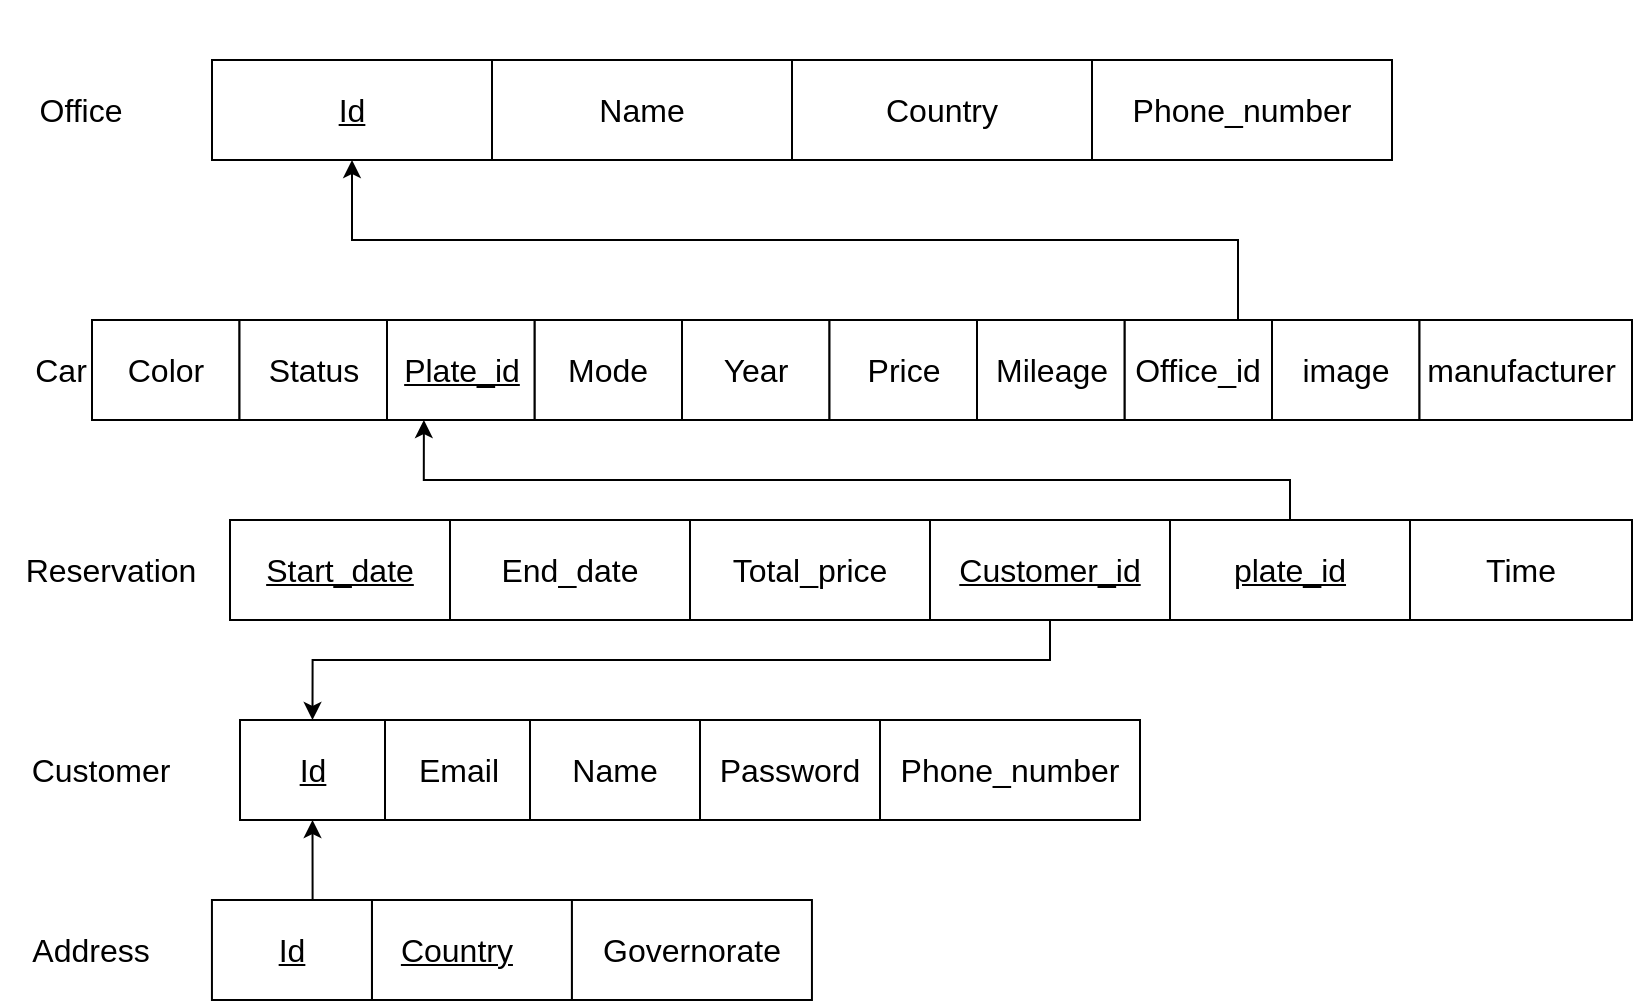 <mxfile>
    <diagram name="Page-1" id="tKTFEK8Sy4EYiJjbZsDl">
        <mxGraphModel dx="1119" dy="599" grid="1" gridSize="10" guides="1" tooltips="1" connect="1" arrows="1" fold="1" page="1" pageScale="1" pageWidth="827" pageHeight="1169" math="0" shadow="0">
            <root>
                <mxCell id="0"/>
                <mxCell id="1" parent="0"/>
                <mxCell id="jTdSeIXHc9XUFXkbGFJo-1" value="" style="group" parent="1" connectable="0" vertex="1">
                    <mxGeometry x="109.97" y="440" width="590" height="80" as="geometry"/>
                </mxCell>
                <mxCell id="jTdSeIXHc9XUFXkbGFJo-2" value="&lt;font style=&quot;font-size: 16px;&quot;&gt;&lt;u&gt;Country&lt;span style=&quot;white-space: pre;&quot;&gt;&#9;&lt;/span&gt;&lt;/u&gt;&lt;/font&gt;" style="rounded=0;whiteSpace=wrap;html=1;" parent="jTdSeIXHc9XUFXkbGFJo-1" vertex="1">
                    <mxGeometry x="80" y="30" width="100" height="50" as="geometry"/>
                </mxCell>
                <mxCell id="jTdSeIXHc9XUFXkbGFJo-3" value="&lt;font style=&quot;font-size: 16px;&quot;&gt;Governorate&lt;/font&gt;" style="rounded=0;whiteSpace=wrap;html=1;" parent="jTdSeIXHc9XUFXkbGFJo-1" vertex="1">
                    <mxGeometry x="180" y="30" width="120" height="50" as="geometry"/>
                </mxCell>
                <mxCell id="jTdSeIXHc9XUFXkbGFJo-4" value="&lt;font style=&quot;font-size: 16px;&quot;&gt;&lt;u&gt;Id&lt;/u&gt;&lt;/font&gt;" style="rounded=0;whiteSpace=wrap;html=1;" parent="jTdSeIXHc9XUFXkbGFJo-1" vertex="1">
                    <mxGeometry y="30" width="80" height="50" as="geometry"/>
                </mxCell>
                <mxCell id="jTdSeIXHc9XUFXkbGFJo-5" value="" style="group" parent="1" connectable="0" vertex="1">
                    <mxGeometry x="114" y="350" width="600" height="80" as="geometry"/>
                </mxCell>
                <mxCell id="jTdSeIXHc9XUFXkbGFJo-6" value="&lt;font style=&quot;font-size: 16px;&quot;&gt;&lt;u&gt;Id&lt;/u&gt;&lt;/font&gt;" style="rounded=0;whiteSpace=wrap;html=1;" parent="jTdSeIXHc9XUFXkbGFJo-5" vertex="1">
                    <mxGeometry x="10" y="30" width="72.5" height="50" as="geometry"/>
                </mxCell>
                <mxCell id="jTdSeIXHc9XUFXkbGFJo-8" value="&lt;font style=&quot;font-size: 16px;&quot;&gt;Phone_number&lt;/font&gt;" style="rounded=0;whiteSpace=wrap;html=1;" parent="jTdSeIXHc9XUFXkbGFJo-5" vertex="1">
                    <mxGeometry x="330" y="30" width="130" height="50" as="geometry"/>
                </mxCell>
                <mxCell id="jTdSeIXHc9XUFXkbGFJo-9" value="&lt;font style=&quot;font-size: 16px;&quot;&gt;Password&lt;/font&gt;" style="rounded=0;whiteSpace=wrap;html=1;" parent="jTdSeIXHc9XUFXkbGFJo-5" vertex="1">
                    <mxGeometry x="240" y="30" width="90" height="50" as="geometry"/>
                </mxCell>
                <mxCell id="jTdSeIXHc9XUFXkbGFJo-10" value="&lt;font style=&quot;font-size: 16px;&quot;&gt;Name&lt;/font&gt;" style="rounded=0;whiteSpace=wrap;html=1;" parent="jTdSeIXHc9XUFXkbGFJo-5" vertex="1">
                    <mxGeometry x="155" y="30" width="85" height="50" as="geometry"/>
                </mxCell>
                <mxCell id="jTdSeIXHc9XUFXkbGFJo-11" value="&lt;font style=&quot;font-size: 16px;&quot;&gt;Email&lt;/font&gt;" style="rounded=0;whiteSpace=wrap;html=1;" parent="jTdSeIXHc9XUFXkbGFJo-5" vertex="1">
                    <mxGeometry x="82.5" y="30" width="72.5" height="50" as="geometry"/>
                </mxCell>
                <mxCell id="jTdSeIXHc9XUFXkbGFJo-12" value="" style="group" parent="1" connectable="0" vertex="1">
                    <mxGeometry x="100" y="20" width="600" height="80" as="geometry"/>
                </mxCell>
                <mxCell id="jTdSeIXHc9XUFXkbGFJo-13" value="&lt;font style=&quot;font-size: 16px;&quot;&gt;&lt;u&gt;Id&lt;/u&gt;&lt;/font&gt;" style="rounded=0;whiteSpace=wrap;html=1;" parent="jTdSeIXHc9XUFXkbGFJo-12" vertex="1">
                    <mxGeometry x="10" y="30" width="140" height="50" as="geometry"/>
                </mxCell>
                <mxCell id="jTdSeIXHc9XUFXkbGFJo-14" value="&lt;font style=&quot;font-size: 16px;&quot;&gt;Phone_number&lt;/font&gt;" style="rounded=0;whiteSpace=wrap;html=1;" parent="jTdSeIXHc9XUFXkbGFJo-12" vertex="1">
                    <mxGeometry x="450" y="30" width="150" height="50" as="geometry"/>
                </mxCell>
                <mxCell id="jTdSeIXHc9XUFXkbGFJo-15" value="&lt;font style=&quot;font-size: 16px;&quot;&gt;Country&lt;/font&gt;" style="rounded=0;whiteSpace=wrap;html=1;" parent="jTdSeIXHc9XUFXkbGFJo-12" vertex="1">
                    <mxGeometry x="300" y="30" width="150" height="50" as="geometry"/>
                </mxCell>
                <mxCell id="jTdSeIXHc9XUFXkbGFJo-16" value="&lt;span style=&quot;font-size: 16px;&quot;&gt;Name&lt;/span&gt;" style="rounded=0;whiteSpace=wrap;html=1;" parent="jTdSeIXHc9XUFXkbGFJo-12" vertex="1">
                    <mxGeometry x="150" y="30" width="150" height="50" as="geometry"/>
                </mxCell>
                <mxCell id="jTdSeIXHc9XUFXkbGFJo-27" style="edgeStyle=orthogonalEdgeStyle;rounded=0;orthogonalLoop=1;jettySize=auto;html=1;entryX=0.5;entryY=1;entryDx=0;entryDy=0;exitX=0.5;exitY=0;exitDx=0;exitDy=0;" parent="1" source="jTdSeIXHc9XUFXkbGFJo-20" target="jTdSeIXHc9XUFXkbGFJo-13" edge="1">
                    <mxGeometry relative="1" as="geometry">
                        <Array as="points">
                            <mxPoint x="623" y="140"/>
                            <mxPoint x="180" y="140"/>
                        </Array>
                    </mxGeometry>
                </mxCell>
                <mxCell id="jTdSeIXHc9XUFXkbGFJo-29" style="edgeStyle=orthogonalEdgeStyle;rounded=0;orthogonalLoop=1;jettySize=auto;html=1;entryX=0.5;entryY=1;entryDx=0;entryDy=0;exitX=0.5;exitY=0;exitDx=0;exitDy=0;" parent="1" source="jTdSeIXHc9XUFXkbGFJo-4" target="jTdSeIXHc9XUFXkbGFJo-6" edge="1">
                    <mxGeometry relative="1" as="geometry">
                        <Array as="points">
                            <mxPoint x="160" y="470"/>
                        </Array>
                    </mxGeometry>
                </mxCell>
                <mxCell id="jTdSeIXHc9XUFXkbGFJo-30" value="" style="group" parent="1" connectable="0" vertex="1">
                    <mxGeometry x="104" y="250" width="605" height="80" as="geometry"/>
                </mxCell>
                <mxCell id="jTdSeIXHc9XUFXkbGFJo-31" value="" style="group" parent="jTdSeIXHc9XUFXkbGFJo-30" connectable="0" vertex="1">
                    <mxGeometry x="15" y="30" width="590" height="50" as="geometry"/>
                </mxCell>
                <mxCell id="jTdSeIXHc9XUFXkbGFJo-32" value="&lt;font style=&quot;font-size: 16px;&quot;&gt;&lt;u&gt;Start_date&lt;/u&gt;&lt;/font&gt;" style="rounded=0;whiteSpace=wrap;html=1;" parent="jTdSeIXHc9XUFXkbGFJo-31" vertex="1">
                    <mxGeometry width="110" height="50" as="geometry"/>
                </mxCell>
                <mxCell id="jTdSeIXHc9XUFXkbGFJo-33" value="&lt;font style=&quot;font-size: 16px;&quot;&gt;End_date&lt;/font&gt;" style="rounded=0;whiteSpace=wrap;html=1;" parent="jTdSeIXHc9XUFXkbGFJo-31" vertex="1">
                    <mxGeometry x="110" width="120" height="50" as="geometry"/>
                </mxCell>
                <mxCell id="jTdSeIXHc9XUFXkbGFJo-34" value="&lt;font style=&quot;font-size: 16px;&quot;&gt;Total_price&lt;/font&gt;" style="rounded=0;whiteSpace=wrap;html=1;" parent="jTdSeIXHc9XUFXkbGFJo-31" vertex="1">
                    <mxGeometry x="230" width="120" height="50" as="geometry"/>
                </mxCell>
                <mxCell id="jTdSeIXHc9XUFXkbGFJo-35" value="&lt;font style=&quot;font-size: 16px;&quot;&gt;&lt;u&gt;Customer_id&lt;/u&gt;&lt;/font&gt;" style="rounded=0;whiteSpace=wrap;html=1;" parent="jTdSeIXHc9XUFXkbGFJo-31" vertex="1">
                    <mxGeometry x="350" width="120" height="50" as="geometry"/>
                </mxCell>
                <mxCell id="jTdSeIXHc9XUFXkbGFJo-36" value="&lt;font style=&quot;font-size: 16px;&quot;&gt;&lt;u&gt;plate_id&lt;/u&gt;&lt;/font&gt;" style="rounded=0;whiteSpace=wrap;html=1;" parent="jTdSeIXHc9XUFXkbGFJo-31" vertex="1">
                    <mxGeometry x="470" width="120" height="50" as="geometry"/>
                </mxCell>
                <mxCell id="jTdSeIXHc9XUFXkbGFJo-37" value="&lt;font style=&quot;font-size: 16px;&quot;&gt;Reservation&lt;/font&gt;" style="text;html=1;align=center;verticalAlign=middle;resizable=0;points=[];autosize=1;strokeColor=none;fillColor=none;" parent="1" vertex="1">
                    <mxGeometry x="4" y="290" width="110" height="30" as="geometry"/>
                </mxCell>
                <mxCell id="jTdSeIXHc9XUFXkbGFJo-38" value="&lt;font style=&quot;font-size: 16px;&quot;&gt;Car&lt;/font&gt;" style="text;html=1;align=center;verticalAlign=middle;resizable=0;points=[];autosize=1;strokeColor=none;fillColor=none;" parent="1" vertex="1">
                    <mxGeometry x="9" y="190" width="50" height="30" as="geometry"/>
                </mxCell>
                <mxCell id="jTdSeIXHc9XUFXkbGFJo-39" value="&lt;font style=&quot;font-size: 16px;&quot;&gt;Address&lt;/font&gt;" style="text;html=1;align=center;verticalAlign=middle;resizable=0;points=[];autosize=1;strokeColor=none;fillColor=none;" parent="1" vertex="1">
                    <mxGeometry x="9" y="480" width="80" height="30" as="geometry"/>
                </mxCell>
                <mxCell id="jTdSeIXHc9XUFXkbGFJo-40" style="edgeStyle=orthogonalEdgeStyle;rounded=0;orthogonalLoop=1;jettySize=auto;html=1;entryX=0.5;entryY=0;entryDx=0;entryDy=0;" parent="1" source="jTdSeIXHc9XUFXkbGFJo-35" target="jTdSeIXHc9XUFXkbGFJo-6" edge="1">
                    <mxGeometry relative="1" as="geometry">
                        <Array as="points">
                            <mxPoint x="529" y="350"/>
                            <mxPoint x="160" y="350"/>
                        </Array>
                    </mxGeometry>
                </mxCell>
                <mxCell id="jTdSeIXHc9XUFXkbGFJo-41" style="edgeStyle=orthogonalEdgeStyle;rounded=0;orthogonalLoop=1;jettySize=auto;html=1;entryX=0.25;entryY=1;entryDx=0;entryDy=0;" parent="1" source="jTdSeIXHc9XUFXkbGFJo-36" target="jTdSeIXHc9XUFXkbGFJo-25" edge="1">
                    <mxGeometry relative="1" as="geometry">
                        <Array as="points">
                            <mxPoint x="649" y="260"/>
                            <mxPoint x="216" y="260"/>
                        </Array>
                    </mxGeometry>
                </mxCell>
                <mxCell id="jTdSeIXHc9XUFXkbGFJo-42" value="&lt;font style=&quot;font-size: 16px;&quot;&gt;Office&lt;/font&gt;" style="text;html=1;align=center;verticalAlign=middle;resizable=0;points=[];autosize=1;strokeColor=none;fillColor=none;" parent="1" vertex="1">
                    <mxGeometry x="9" y="60" width="70" height="30" as="geometry"/>
                </mxCell>
                <mxCell id="jTdSeIXHc9XUFXkbGFJo-43" value="&lt;font style=&quot;font-size: 16px;&quot;&gt;Customer&lt;/font&gt;" style="text;html=1;align=center;verticalAlign=middle;resizable=0;points=[];autosize=1;strokeColor=none;fillColor=none;" parent="1" vertex="1">
                    <mxGeometry x="9" y="390" width="90" height="30" as="geometry"/>
                </mxCell>
                <mxCell id="jTdSeIXHc9XUFXkbGFJo-44" value="&lt;font style=&quot;font-size: 16px;&quot;&gt;image&lt;br&gt;&lt;/font&gt;" style="rounded=0;whiteSpace=wrap;html=1;" parent="1" vertex="1">
                    <mxGeometry x="640" y="180" width="73.75" height="50" as="geometry"/>
                </mxCell>
                <mxCell id="KK5FrAIN7Mkfrlrm_xJd-1" value="&lt;font style=&quot;font-size: 16px;&quot;&gt;Time&lt;/font&gt;" style="rounded=0;whiteSpace=wrap;html=1;" parent="1" vertex="1">
                    <mxGeometry x="709" y="280" width="111" height="50" as="geometry"/>
                </mxCell>
                <mxCell id="jTdSeIXHc9XUFXkbGFJo-19" value="&lt;font style=&quot;font-size: 16px;&quot;&gt;Color&lt;/font&gt;" style="rounded=0;whiteSpace=wrap;html=1;" parent="1" vertex="1">
                    <mxGeometry x="50" y="180" width="73.75" height="50" as="geometry"/>
                </mxCell>
                <mxCell id="jTdSeIXHc9XUFXkbGFJo-20" value="&lt;font style=&quot;font-size: 16px;&quot;&gt;Office_id&lt;/font&gt;" style="rounded=0;whiteSpace=wrap;html=1;" parent="1" vertex="1">
                    <mxGeometry x="566.25" y="180" width="73.75" height="50" as="geometry"/>
                </mxCell>
                <mxCell id="jTdSeIXHc9XUFXkbGFJo-21" value="&lt;font style=&quot;font-size: 16px;&quot;&gt;Mileage&lt;/font&gt;" style="rounded=0;whiteSpace=wrap;html=1;" parent="1" vertex="1">
                    <mxGeometry x="492.5" y="180" width="73.75" height="50" as="geometry"/>
                </mxCell>
                <mxCell id="jTdSeIXHc9XUFXkbGFJo-23" value="&lt;font style=&quot;font-size: 16px;&quot;&gt;Year&lt;/font&gt;" style="rounded=0;whiteSpace=wrap;html=1;" parent="1" vertex="1">
                    <mxGeometry x="345" y="180" width="73.75" height="50" as="geometry"/>
                </mxCell>
                <mxCell id="jTdSeIXHc9XUFXkbGFJo-24" value="&lt;font style=&quot;font-size: 16px;&quot;&gt;Mode&lt;/font&gt;" style="rounded=0;whiteSpace=wrap;html=1;" parent="1" vertex="1">
                    <mxGeometry x="271.25" y="180" width="73.75" height="50" as="geometry"/>
                </mxCell>
                <mxCell id="jTdSeIXHc9XUFXkbGFJo-25" value="&lt;font style=&quot;font-size: 16px;&quot;&gt;&lt;u&gt;Plate_id&lt;/u&gt;&lt;/font&gt;" style="rounded=0;whiteSpace=wrap;html=1;" parent="1" vertex="1">
                    <mxGeometry x="197.5" y="180" width="73.75" height="50" as="geometry"/>
                </mxCell>
                <mxCell id="jTdSeIXHc9XUFXkbGFJo-26" value="&lt;font style=&quot;font-size: 16px;&quot;&gt;Status&lt;/font&gt;" style="rounded=0;whiteSpace=wrap;html=1;" parent="1" vertex="1">
                    <mxGeometry x="123.75" y="180" width="73.75" height="50" as="geometry"/>
                </mxCell>
                <mxCell id="jTdSeIXHc9XUFXkbGFJo-22" value="&lt;font style=&quot;font-size: 16px;&quot;&gt;Price&lt;/font&gt;" style="rounded=0;whiteSpace=wrap;html=1;" parent="1" vertex="1">
                    <mxGeometry x="418.75" y="180" width="73.75" height="50" as="geometry"/>
                </mxCell>
                <mxCell id="3" value="&lt;font style=&quot;font-size: 16px;&quot;&gt;manufacturer&amp;nbsp;&lt;br&gt;&lt;/font&gt;" style="rounded=0;whiteSpace=wrap;html=1;" vertex="1" parent="1">
                    <mxGeometry x="713.75" y="180" width="106.25" height="50" as="geometry"/>
                </mxCell>
            </root>
        </mxGraphModel>
    </diagram>
</mxfile>
